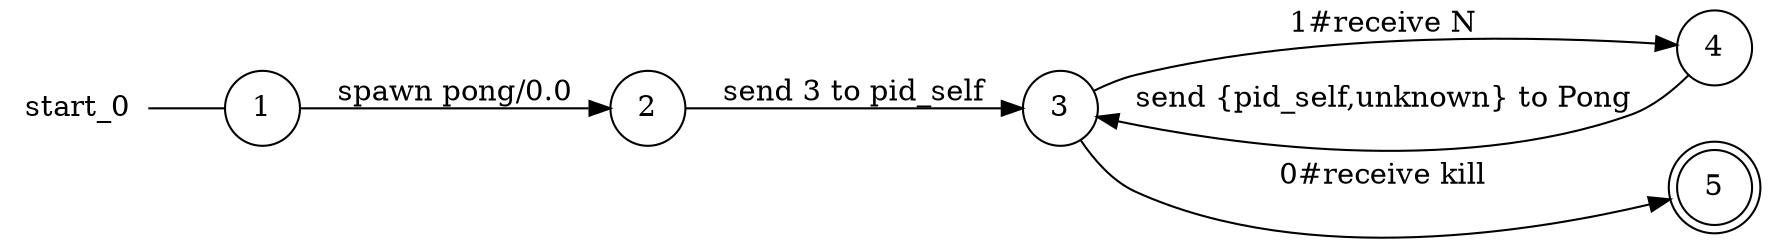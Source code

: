 digraph start_0 {
	rankdir="LR";
	n_0 [label="start_0", shape="plaintext"];
	n_1 [id="5", shape=doublecircle, label="5"];
	n_2 [id="6", shape=circle, label="4"];
	n_3 [id="1", shape=circle, label="1"];
	n_0 -> n_3 [arrowhead=none];
	n_4 [id="2", shape=circle, label="2"];
	n_5 [id="3", shape=circle, label="3"];

	n_5 -> n_2 [id="[$e|6]", label="1#receive N"];
	n_2 -> n_5 [id="[$e|5]", label="send {pid_self,unknown} to Pong"];
	n_5 -> n_1 [id="[$e|2]", label="0#receive kill"];
	n_3 -> n_4 [id="[$e|1]", label="spawn pong/0.0"];
	n_4 -> n_5 [id="[$e|7]", label="send 3 to pid_self"];
}
